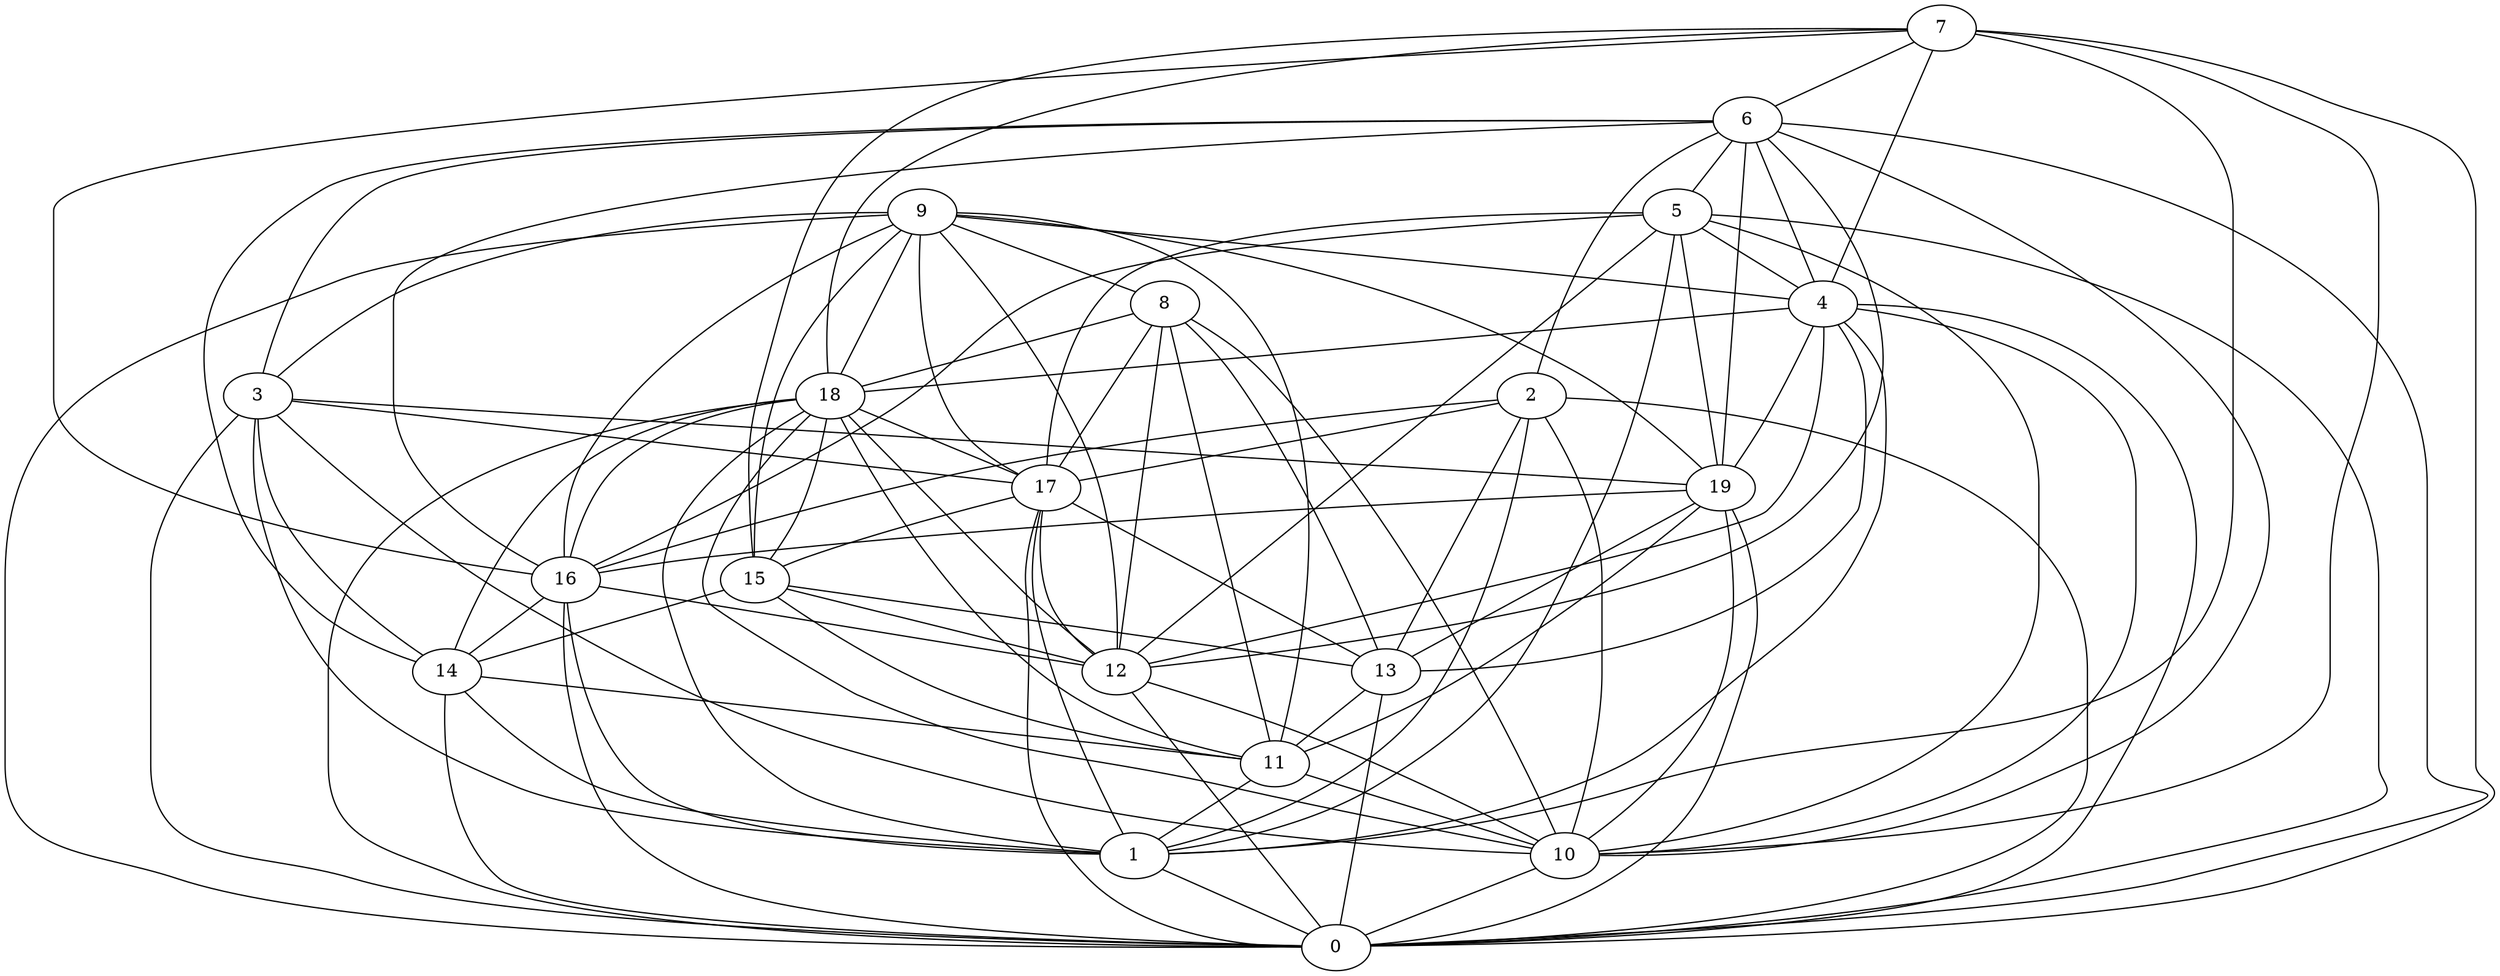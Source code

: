 digraph GG_graph {

subgraph G_graph {
edge [color = black]
"14" -> "1" [dir = none]
"7" -> "18" [dir = none]
"7" -> "4" [dir = none]
"7" -> "15" [dir = none]
"17" -> "12" [dir = none]
"17" -> "1" [dir = none]
"2" -> "13" [dir = none]
"13" -> "0" [dir = none]
"10" -> "0" [dir = none]
"9" -> "8" [dir = none]
"9" -> "15" [dir = none]
"9" -> "19" [dir = none]
"9" -> "12" [dir = none]
"8" -> "12" [dir = none]
"8" -> "10" [dir = none]
"19" -> "16" [dir = none]
"19" -> "10" [dir = none]
"19" -> "0" [dir = none]
"19" -> "11" [dir = none]
"6" -> "4" [dir = none]
"6" -> "2" [dir = none]
"6" -> "19" [dir = none]
"6" -> "12" [dir = none]
"18" -> "12" [dir = none]
"18" -> "16" [dir = none]
"18" -> "17" [dir = none]
"18" -> "10" [dir = none]
"18" -> "14" [dir = none]
"11" -> "10" [dir = none]
"4" -> "10" [dir = none]
"4" -> "19" [dir = none]
"4" -> "13" [dir = none]
"5" -> "16" [dir = none]
"5" -> "19" [dir = none]
"5" -> "1" [dir = none]
"16" -> "14" [dir = none]
"3" -> "14" [dir = none]
"3" -> "17" [dir = none]
"4" -> "18" [dir = none]
"7" -> "0" [dir = none]
"12" -> "0" [dir = none]
"19" -> "13" [dir = none]
"18" -> "0" [dir = none]
"3" -> "1" [dir = none]
"6" -> "5" [dir = none]
"9" -> "18" [dir = none]
"9" -> "11" [dir = none]
"9" -> "17" [dir = none]
"15" -> "14" [dir = none]
"17" -> "0" [dir = none]
"9" -> "3" [dir = none]
"2" -> "10" [dir = none]
"18" -> "11" [dir = none]
"18" -> "1" [dir = none]
"6" -> "16" [dir = none]
"5" -> "12" [dir = none]
"16" -> "12" [dir = none]
"6" -> "3" [dir = none]
"8" -> "11" [dir = none]
"18" -> "15" [dir = none]
"13" -> "11" [dir = none]
"17" -> "15" [dir = none]
"14" -> "0" [dir = none]
"4" -> "12" [dir = none]
"4" -> "1" [dir = none]
"17" -> "13" [dir = none]
"2" -> "1" [dir = none]
"12" -> "10" [dir = none]
"5" -> "17" [dir = none]
"5" -> "10" [dir = none]
"8" -> "18" [dir = none]
"7" -> "1" [dir = none]
"3" -> "10" [dir = none]
"4" -> "0" [dir = none]
"16" -> "1" [dir = none]
"8" -> "13" [dir = none]
"3" -> "19" [dir = none]
"14" -> "11" [dir = none]
"8" -> "17" [dir = none]
"5" -> "4" [dir = none]
"15" -> "12" [dir = none]
"11" -> "1" [dir = none]
"7" -> "16" [dir = none]
"1" -> "0" [dir = none]
"7" -> "6" [dir = none]
"9" -> "4" [dir = none]
"15" -> "13" [dir = none]
"2" -> "0" [dir = none]
"6" -> "10" [dir = none]
"9" -> "16" [dir = none]
"6" -> "14" [dir = none]
"3" -> "0" [dir = none]
"7" -> "10" [dir = none]
"16" -> "0" [dir = none]
"5" -> "0" [dir = none]
"2" -> "16" [dir = none]
"15" -> "11" [dir = none]
"2" -> "17" [dir = none]
"6" -> "0" [dir = none]
"9" -> "0" [dir = none]
}

}
